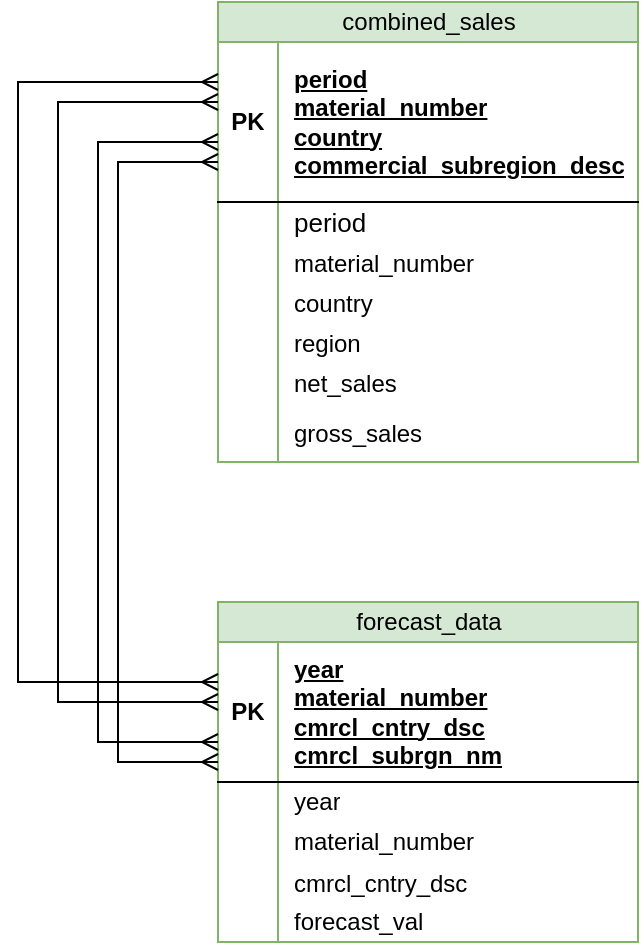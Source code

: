 <mxfile version="24.7.10">
  <diagram name="Page-1" id="sqdA5YNRGPy6HjwCJvN5">
    <mxGraphModel grid="1" page="1" gridSize="10" guides="1" tooltips="1" connect="1" arrows="1" fold="1" pageScale="1" pageWidth="850" pageHeight="1100" math="0" shadow="0">
      <root>
        <mxCell id="0" />
        <mxCell id="1" parent="0" />
        <mxCell id="NAVH5QE5vttYNjNMSQvx-24" value="&lt;span style=&quot;font-weight: 400; text-wrap: wrap;&quot;&gt;forecast_data&lt;/span&gt;" style="shape=table;startSize=20;container=1;collapsible=1;childLayout=tableLayout;fixedRows=1;rowLines=0;fontStyle=1;align=center;resizeLast=1;html=1;fillColor=#d5e8d4;strokeColor=#82b366;" vertex="1" parent="1">
          <mxGeometry x="340" y="330" width="210" height="170" as="geometry" />
        </mxCell>
        <mxCell id="NAVH5QE5vttYNjNMSQvx-25" value="" style="shape=tableRow;horizontal=0;startSize=0;swimlaneHead=0;swimlaneBody=0;fillColor=none;collapsible=0;dropTarget=0;points=[[0,0.5],[1,0.5]];portConstraint=eastwest;top=0;left=0;right=0;bottom=1;" vertex="1" parent="NAVH5QE5vttYNjNMSQvx-24">
          <mxGeometry y="20" width="210" height="70" as="geometry" />
        </mxCell>
        <mxCell id="NAVH5QE5vttYNjNMSQvx-26" value="PK" style="shape=partialRectangle;connectable=0;fillColor=none;top=0;left=0;bottom=0;right=0;fontStyle=1;overflow=hidden;whiteSpace=wrap;html=1;" vertex="1" parent="NAVH5QE5vttYNjNMSQvx-25">
          <mxGeometry width="30" height="70" as="geometry">
            <mxRectangle width="30" height="70" as="alternateBounds" />
          </mxGeometry>
        </mxCell>
        <mxCell id="NAVH5QE5vttYNjNMSQvx-27" value="year&lt;div&gt;material_number&lt;br&gt;&lt;/div&gt;&lt;div&gt;cmrcl_cntry_dsc&lt;/div&gt;&lt;div&gt;cmrcl_subrgn_nm&lt;br&gt;&lt;/div&gt;" style="shape=partialRectangle;connectable=0;fillColor=none;top=0;left=0;bottom=0;right=0;align=left;spacingLeft=6;fontStyle=5;overflow=hidden;whiteSpace=wrap;html=1;" vertex="1" parent="NAVH5QE5vttYNjNMSQvx-25">
          <mxGeometry x="30" width="180" height="70" as="geometry">
            <mxRectangle width="180" height="70" as="alternateBounds" />
          </mxGeometry>
        </mxCell>
        <mxCell id="NAVH5QE5vttYNjNMSQvx-28" value="" style="shape=tableRow;horizontal=0;startSize=0;swimlaneHead=0;swimlaneBody=0;fillColor=none;collapsible=0;dropTarget=0;points=[[0,0.5],[1,0.5]];portConstraint=eastwest;top=0;left=0;right=0;bottom=0;" vertex="1" parent="NAVH5QE5vttYNjNMSQvx-24">
          <mxGeometry y="90" width="210" height="20" as="geometry" />
        </mxCell>
        <mxCell id="NAVH5QE5vttYNjNMSQvx-29" value="" style="shape=partialRectangle;connectable=0;fillColor=none;top=0;left=0;bottom=0;right=0;editable=1;overflow=hidden;whiteSpace=wrap;html=1;" vertex="1" parent="NAVH5QE5vttYNjNMSQvx-28">
          <mxGeometry width="30" height="20" as="geometry">
            <mxRectangle width="30" height="20" as="alternateBounds" />
          </mxGeometry>
        </mxCell>
        <mxCell id="NAVH5QE5vttYNjNMSQvx-30" value="year" style="shape=partialRectangle;connectable=0;fillColor=none;top=0;left=0;bottom=0;right=0;align=left;spacingLeft=6;overflow=hidden;whiteSpace=wrap;html=1;" vertex="1" parent="NAVH5QE5vttYNjNMSQvx-28">
          <mxGeometry x="30" width="180" height="20" as="geometry">
            <mxRectangle width="180" height="20" as="alternateBounds" />
          </mxGeometry>
        </mxCell>
        <mxCell id="NAVH5QE5vttYNjNMSQvx-31" value="" style="shape=tableRow;horizontal=0;startSize=0;swimlaneHead=0;swimlaneBody=0;fillColor=none;collapsible=0;dropTarget=0;points=[[0,0.5],[1,0.5]];portConstraint=eastwest;top=0;left=0;right=0;bottom=0;" vertex="1" parent="NAVH5QE5vttYNjNMSQvx-24">
          <mxGeometry y="110" width="210" height="20" as="geometry" />
        </mxCell>
        <mxCell id="NAVH5QE5vttYNjNMSQvx-32" value="" style="shape=partialRectangle;connectable=0;fillColor=none;top=0;left=0;bottom=0;right=0;editable=1;overflow=hidden;whiteSpace=wrap;html=1;" vertex="1" parent="NAVH5QE5vttYNjNMSQvx-31">
          <mxGeometry width="30" height="20" as="geometry">
            <mxRectangle width="30" height="20" as="alternateBounds" />
          </mxGeometry>
        </mxCell>
        <mxCell id="NAVH5QE5vttYNjNMSQvx-33" value="material_number" style="shape=partialRectangle;connectable=0;fillColor=none;top=0;left=0;bottom=0;right=0;align=left;spacingLeft=6;overflow=hidden;whiteSpace=wrap;html=1;" vertex="1" parent="NAVH5QE5vttYNjNMSQvx-31">
          <mxGeometry x="30" width="180" height="20" as="geometry">
            <mxRectangle width="180" height="20" as="alternateBounds" />
          </mxGeometry>
        </mxCell>
        <mxCell id="NAVH5QE5vttYNjNMSQvx-78" value="" style="shape=tableRow;horizontal=0;startSize=0;swimlaneHead=0;swimlaneBody=0;fillColor=none;collapsible=0;dropTarget=0;points=[[0,0.5],[1,0.5]];portConstraint=eastwest;top=0;left=0;right=0;bottom=0;" vertex="1" parent="NAVH5QE5vttYNjNMSQvx-24">
          <mxGeometry y="130" width="210" height="20" as="geometry" />
        </mxCell>
        <mxCell id="NAVH5QE5vttYNjNMSQvx-79" value="" style="shape=partialRectangle;connectable=0;fillColor=none;top=0;left=0;bottom=0;right=0;editable=1;overflow=hidden;" vertex="1" parent="NAVH5QE5vttYNjNMSQvx-78">
          <mxGeometry width="30" height="20" as="geometry">
            <mxRectangle width="30" height="20" as="alternateBounds" />
          </mxGeometry>
        </mxCell>
        <mxCell id="NAVH5QE5vttYNjNMSQvx-80" value="cmrcl_cntry_dsc" style="shape=partialRectangle;connectable=0;fillColor=none;top=0;left=0;bottom=0;right=0;align=left;spacingLeft=6;overflow=hidden;" vertex="1" parent="NAVH5QE5vttYNjNMSQvx-78">
          <mxGeometry x="30" width="180" height="20" as="geometry">
            <mxRectangle width="180" height="20" as="alternateBounds" />
          </mxGeometry>
        </mxCell>
        <mxCell id="NAVH5QE5vttYNjNMSQvx-34" value="" style="shape=tableRow;horizontal=0;startSize=0;swimlaneHead=0;swimlaneBody=0;fillColor=none;collapsible=0;dropTarget=0;points=[[0,0.5],[1,0.5]];portConstraint=eastwest;top=0;left=0;right=0;bottom=0;" vertex="1" parent="NAVH5QE5vttYNjNMSQvx-24">
          <mxGeometry y="150" width="210" height="20" as="geometry" />
        </mxCell>
        <mxCell id="NAVH5QE5vttYNjNMSQvx-35" value="" style="shape=partialRectangle;connectable=0;fillColor=none;top=0;left=0;bottom=0;right=0;editable=1;overflow=hidden;whiteSpace=wrap;html=1;" vertex="1" parent="NAVH5QE5vttYNjNMSQvx-34">
          <mxGeometry width="30" height="20" as="geometry">
            <mxRectangle width="30" height="20" as="alternateBounds" />
          </mxGeometry>
        </mxCell>
        <mxCell id="NAVH5QE5vttYNjNMSQvx-36" value="forecast_val" style="shape=partialRectangle;connectable=0;fillColor=none;top=0;left=0;bottom=0;right=0;align=left;spacingLeft=6;overflow=hidden;whiteSpace=wrap;html=1;" vertex="1" parent="NAVH5QE5vttYNjNMSQvx-34">
          <mxGeometry x="30" width="180" height="20" as="geometry">
            <mxRectangle width="180" height="20" as="alternateBounds" />
          </mxGeometry>
        </mxCell>
        <mxCell id="NAVH5QE5vttYNjNMSQvx-11" value="&lt;span style=&quot;font-weight: 400; text-wrap: wrap;&quot;&gt;combined_sales&lt;/span&gt;" style="shape=table;startSize=20;container=1;collapsible=1;childLayout=tableLayout;fixedRows=1;rowLines=0;fontStyle=1;align=center;resizeLast=1;html=1;fillColor=#d5e8d4;strokeColor=#82b366;" vertex="1" parent="1">
          <mxGeometry x="340" y="30" width="210" height="230" as="geometry" />
        </mxCell>
        <mxCell id="NAVH5QE5vttYNjNMSQvx-12" value="" style="shape=tableRow;horizontal=0;startSize=0;swimlaneHead=0;swimlaneBody=0;fillColor=none;collapsible=0;dropTarget=0;points=[[0,0.5],[1,0.5]];portConstraint=eastwest;top=0;left=0;right=0;bottom=1;" vertex="1" parent="NAVH5QE5vttYNjNMSQvx-11">
          <mxGeometry y="20" width="210" height="80" as="geometry" />
        </mxCell>
        <mxCell id="NAVH5QE5vttYNjNMSQvx-13" value="PK" style="shape=partialRectangle;connectable=0;fillColor=none;top=0;left=0;bottom=0;right=0;fontStyle=1;overflow=hidden;whiteSpace=wrap;html=1;" vertex="1" parent="NAVH5QE5vttYNjNMSQvx-12">
          <mxGeometry width="30" height="80" as="geometry">
            <mxRectangle width="30" height="80" as="alternateBounds" />
          </mxGeometry>
        </mxCell>
        <mxCell id="NAVH5QE5vttYNjNMSQvx-14" value="period&lt;div&gt;material_number&lt;br&gt;&lt;/div&gt;&lt;div&gt;country&lt;br&gt;&lt;/div&gt;&lt;div&gt;commercial_subregion_desc&lt;br&gt;&lt;/div&gt;" style="shape=partialRectangle;connectable=0;fillColor=none;top=0;left=0;bottom=0;right=0;align=left;spacingLeft=6;fontStyle=5;overflow=hidden;whiteSpace=wrap;html=1;" vertex="1" parent="NAVH5QE5vttYNjNMSQvx-12">
          <mxGeometry x="30" width="180" height="80" as="geometry">
            <mxRectangle width="180" height="80" as="alternateBounds" />
          </mxGeometry>
        </mxCell>
        <mxCell id="NAVH5QE5vttYNjNMSQvx-15" value="" style="shape=tableRow;horizontal=0;startSize=0;swimlaneHead=0;swimlaneBody=0;fillColor=none;collapsible=0;dropTarget=0;points=[[0,0.5],[1,0.5]];portConstraint=eastwest;top=0;left=0;right=0;bottom=0;" vertex="1" parent="NAVH5QE5vttYNjNMSQvx-11">
          <mxGeometry y="100" width="210" height="20" as="geometry" />
        </mxCell>
        <mxCell id="NAVH5QE5vttYNjNMSQvx-16" value="" style="shape=partialRectangle;connectable=0;fillColor=none;top=0;left=0;bottom=0;right=0;editable=1;overflow=hidden;whiteSpace=wrap;html=1;" vertex="1" parent="NAVH5QE5vttYNjNMSQvx-15">
          <mxGeometry width="30" height="20" as="geometry">
            <mxRectangle width="30" height="20" as="alternateBounds" />
          </mxGeometry>
        </mxCell>
        <mxCell id="NAVH5QE5vttYNjNMSQvx-17" value="&lt;font style=&quot;font-size: 13px;&quot;&gt;period&lt;/font&gt;" style="shape=partialRectangle;connectable=0;fillColor=none;top=0;left=0;bottom=0;right=0;align=left;spacingLeft=6;overflow=hidden;whiteSpace=wrap;html=1;" vertex="1" parent="NAVH5QE5vttYNjNMSQvx-15">
          <mxGeometry x="30" width="180" height="20" as="geometry">
            <mxRectangle width="180" height="20" as="alternateBounds" />
          </mxGeometry>
        </mxCell>
        <mxCell id="NAVH5QE5vttYNjNMSQvx-62" value="" style="shape=tableRow;horizontal=0;startSize=0;swimlaneHead=0;swimlaneBody=0;fillColor=none;collapsible=0;dropTarget=0;points=[[0,0.5],[1,0.5]];portConstraint=eastwest;top=0;left=0;right=0;bottom=0;" vertex="1" parent="NAVH5QE5vttYNjNMSQvx-11">
          <mxGeometry y="120" width="210" height="20" as="geometry" />
        </mxCell>
        <mxCell id="NAVH5QE5vttYNjNMSQvx-63" value="" style="shape=partialRectangle;connectable=0;fillColor=none;top=0;left=0;bottom=0;right=0;editable=1;overflow=hidden;" vertex="1" parent="NAVH5QE5vttYNjNMSQvx-62">
          <mxGeometry width="30" height="20" as="geometry">
            <mxRectangle width="30" height="20" as="alternateBounds" />
          </mxGeometry>
        </mxCell>
        <mxCell id="NAVH5QE5vttYNjNMSQvx-64" value="material_number" style="shape=partialRectangle;connectable=0;fillColor=none;top=0;left=0;bottom=0;right=0;align=left;spacingLeft=6;overflow=hidden;" vertex="1" parent="NAVH5QE5vttYNjNMSQvx-62">
          <mxGeometry x="30" width="180" height="20" as="geometry">
            <mxRectangle width="180" height="20" as="alternateBounds" />
          </mxGeometry>
        </mxCell>
        <mxCell id="NAVH5QE5vttYNjNMSQvx-49" value="" style="shape=tableRow;horizontal=0;startSize=0;swimlaneHead=0;swimlaneBody=0;fillColor=none;collapsible=0;dropTarget=0;points=[[0,0.5],[1,0.5]];portConstraint=eastwest;top=0;left=0;right=0;bottom=0;" vertex="1" parent="NAVH5QE5vttYNjNMSQvx-11">
          <mxGeometry y="140" width="210" height="20" as="geometry" />
        </mxCell>
        <mxCell id="NAVH5QE5vttYNjNMSQvx-50" value="" style="shape=partialRectangle;connectable=0;fillColor=none;top=0;left=0;bottom=0;right=0;editable=1;overflow=hidden;" vertex="1" parent="NAVH5QE5vttYNjNMSQvx-49">
          <mxGeometry width="30" height="20" as="geometry">
            <mxRectangle width="30" height="20" as="alternateBounds" />
          </mxGeometry>
        </mxCell>
        <mxCell id="NAVH5QE5vttYNjNMSQvx-51" value="country" style="shape=partialRectangle;connectable=0;fillColor=none;top=0;left=0;bottom=0;right=0;align=left;spacingLeft=6;overflow=hidden;" vertex="1" parent="NAVH5QE5vttYNjNMSQvx-49">
          <mxGeometry x="30" width="180" height="20" as="geometry">
            <mxRectangle width="180" height="20" as="alternateBounds" />
          </mxGeometry>
        </mxCell>
        <mxCell id="NAVH5QE5vttYNjNMSQvx-58" value="" style="shape=tableRow;horizontal=0;startSize=0;swimlaneHead=0;swimlaneBody=0;fillColor=none;collapsible=0;dropTarget=0;points=[[0,0.5],[1,0.5]];portConstraint=eastwest;top=0;left=0;right=0;bottom=0;" vertex="1" parent="NAVH5QE5vttYNjNMSQvx-11">
          <mxGeometry y="160" width="210" height="20" as="geometry" />
        </mxCell>
        <mxCell id="NAVH5QE5vttYNjNMSQvx-59" value="" style="shape=partialRectangle;connectable=0;fillColor=none;top=0;left=0;bottom=0;right=0;editable=1;overflow=hidden;" vertex="1" parent="NAVH5QE5vttYNjNMSQvx-58">
          <mxGeometry width="30" height="20" as="geometry">
            <mxRectangle width="30" height="20" as="alternateBounds" />
          </mxGeometry>
        </mxCell>
        <mxCell id="NAVH5QE5vttYNjNMSQvx-60" value="region" style="shape=partialRectangle;connectable=0;fillColor=none;top=0;left=0;bottom=0;right=0;align=left;spacingLeft=6;overflow=hidden;" vertex="1" parent="NAVH5QE5vttYNjNMSQvx-58">
          <mxGeometry x="30" width="180" height="20" as="geometry">
            <mxRectangle width="180" height="20" as="alternateBounds" />
          </mxGeometry>
        </mxCell>
        <mxCell id="NAVH5QE5vttYNjNMSQvx-66" value="" style="shape=tableRow;horizontal=0;startSize=0;swimlaneHead=0;swimlaneBody=0;fillColor=none;collapsible=0;dropTarget=0;points=[[0,0.5],[1,0.5]];portConstraint=eastwest;top=0;left=0;right=0;bottom=0;" vertex="1" parent="NAVH5QE5vttYNjNMSQvx-11">
          <mxGeometry y="180" width="210" height="20" as="geometry" />
        </mxCell>
        <mxCell id="NAVH5QE5vttYNjNMSQvx-67" value="" style="shape=partialRectangle;connectable=0;fillColor=none;top=0;left=0;bottom=0;right=0;editable=1;overflow=hidden;" vertex="1" parent="NAVH5QE5vttYNjNMSQvx-66">
          <mxGeometry width="30" height="20" as="geometry">
            <mxRectangle width="30" height="20" as="alternateBounds" />
          </mxGeometry>
        </mxCell>
        <mxCell id="NAVH5QE5vttYNjNMSQvx-68" value="net_sales" style="shape=partialRectangle;connectable=0;fillColor=none;top=0;left=0;bottom=0;right=0;align=left;spacingLeft=6;overflow=hidden;" vertex="1" parent="NAVH5QE5vttYNjNMSQvx-66">
          <mxGeometry x="30" width="180" height="20" as="geometry">
            <mxRectangle width="180" height="20" as="alternateBounds" />
          </mxGeometry>
        </mxCell>
        <mxCell id="NAVH5QE5vttYNjNMSQvx-70" value="" style="shape=tableRow;horizontal=0;startSize=0;swimlaneHead=0;swimlaneBody=0;fillColor=none;collapsible=0;dropTarget=0;points=[[0,0.5],[1,0.5]];portConstraint=eastwest;top=0;left=0;right=0;bottom=0;" vertex="1" parent="NAVH5QE5vttYNjNMSQvx-11">
          <mxGeometry y="200" width="210" height="30" as="geometry" />
        </mxCell>
        <mxCell id="NAVH5QE5vttYNjNMSQvx-71" value="" style="shape=partialRectangle;connectable=0;fillColor=none;top=0;left=0;bottom=0;right=0;editable=1;overflow=hidden;" vertex="1" parent="NAVH5QE5vttYNjNMSQvx-70">
          <mxGeometry width="30" height="30" as="geometry">
            <mxRectangle width="30" height="30" as="alternateBounds" />
          </mxGeometry>
        </mxCell>
        <mxCell id="NAVH5QE5vttYNjNMSQvx-72" value="gross_sales" style="shape=partialRectangle;connectable=0;fillColor=none;top=0;left=0;bottom=0;right=0;align=left;spacingLeft=6;overflow=hidden;" vertex="1" parent="NAVH5QE5vttYNjNMSQvx-70">
          <mxGeometry x="30" width="180" height="30" as="geometry">
            <mxRectangle width="180" height="30" as="alternateBounds" />
          </mxGeometry>
        </mxCell>
        <mxCell id="NAVH5QE5vttYNjNMSQvx-89" value="" style="edgeStyle=orthogonalEdgeStyle;fontSize=12;html=1;endArrow=ERmany;startArrow=ERmany;rounded=0;" edge="1" parent="1">
          <mxGeometry width="100" height="100" relative="1" as="geometry">
            <mxPoint x="340" y="370" as="sourcePoint" />
            <mxPoint x="340" y="70" as="targetPoint" />
            <Array as="points">
              <mxPoint x="240" y="370" />
              <mxPoint x="240" y="70" />
            </Array>
          </mxGeometry>
        </mxCell>
        <mxCell id="NAVH5QE5vttYNjNMSQvx-90" value="" style="edgeStyle=orthogonalEdgeStyle;fontSize=12;html=1;endArrow=ERmany;startArrow=ERmany;rounded=0;" edge="1" parent="1">
          <mxGeometry width="100" height="100" relative="1" as="geometry">
            <mxPoint x="340" y="380" as="sourcePoint" />
            <mxPoint x="340" y="80" as="targetPoint" />
            <Array as="points">
              <mxPoint x="340" y="380" />
              <mxPoint x="260" y="380" />
              <mxPoint x="260" y="80" />
            </Array>
          </mxGeometry>
        </mxCell>
        <mxCell id="isO728-9k6L5tcuD4J0S-3" value="" style="edgeStyle=orthogonalEdgeStyle;fontSize=12;html=1;endArrow=ERmany;startArrow=ERmany;rounded=0;" edge="1" parent="1">
          <mxGeometry width="100" height="100" relative="1" as="geometry">
            <mxPoint x="340" y="400" as="sourcePoint" />
            <mxPoint x="340" y="100" as="targetPoint" />
            <Array as="points">
              <mxPoint x="280" y="400" />
              <mxPoint x="280" y="100" />
            </Array>
          </mxGeometry>
        </mxCell>
        <mxCell id="isO728-9k6L5tcuD4J0S-4" value="" style="edgeStyle=orthogonalEdgeStyle;fontSize=12;html=1;endArrow=ERmany;startArrow=ERmany;rounded=0;" edge="1" parent="1">
          <mxGeometry width="100" height="100" relative="1" as="geometry">
            <mxPoint x="340" y="410" as="sourcePoint" />
            <mxPoint x="340" y="110" as="targetPoint" />
            <Array as="points">
              <mxPoint x="340" y="410" />
              <mxPoint x="290" y="410" />
              <mxPoint x="290" y="110" />
            </Array>
          </mxGeometry>
        </mxCell>
      </root>
    </mxGraphModel>
  </diagram>
</mxfile>
